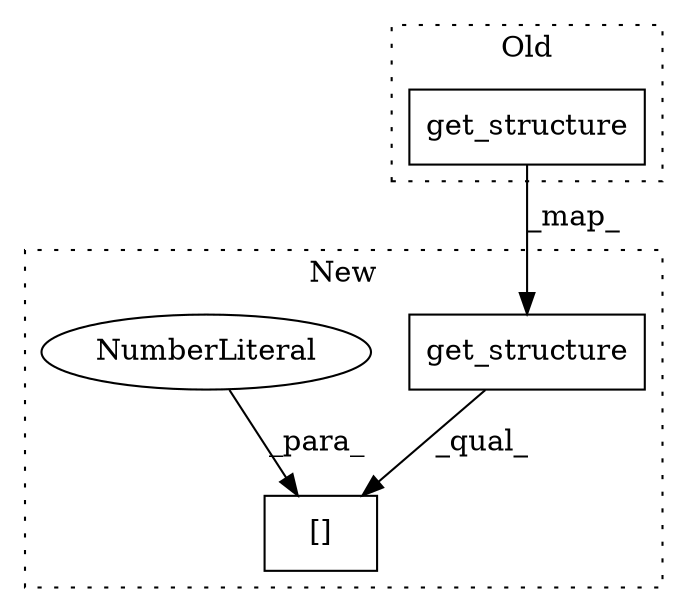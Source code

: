 digraph G {
subgraph cluster0 {
1 [label="get_structure" a="32" s="678,777" l="14,1" shape="box"];
label = "Old";
style="dotted";
}
subgraph cluster1 {
2 [label="get_structure" a="32" s="678,774" l="14,1" shape="box"];
3 [label="[]" a="2" s="652,777" l="124,1" shape="box"];
4 [label="NumberLiteral" a="34" s="776" l="1" shape="ellipse"];
label = "New";
style="dotted";
}
1 -> 2 [label="_map_"];
2 -> 3 [label="_qual_"];
4 -> 3 [label="_para_"];
}